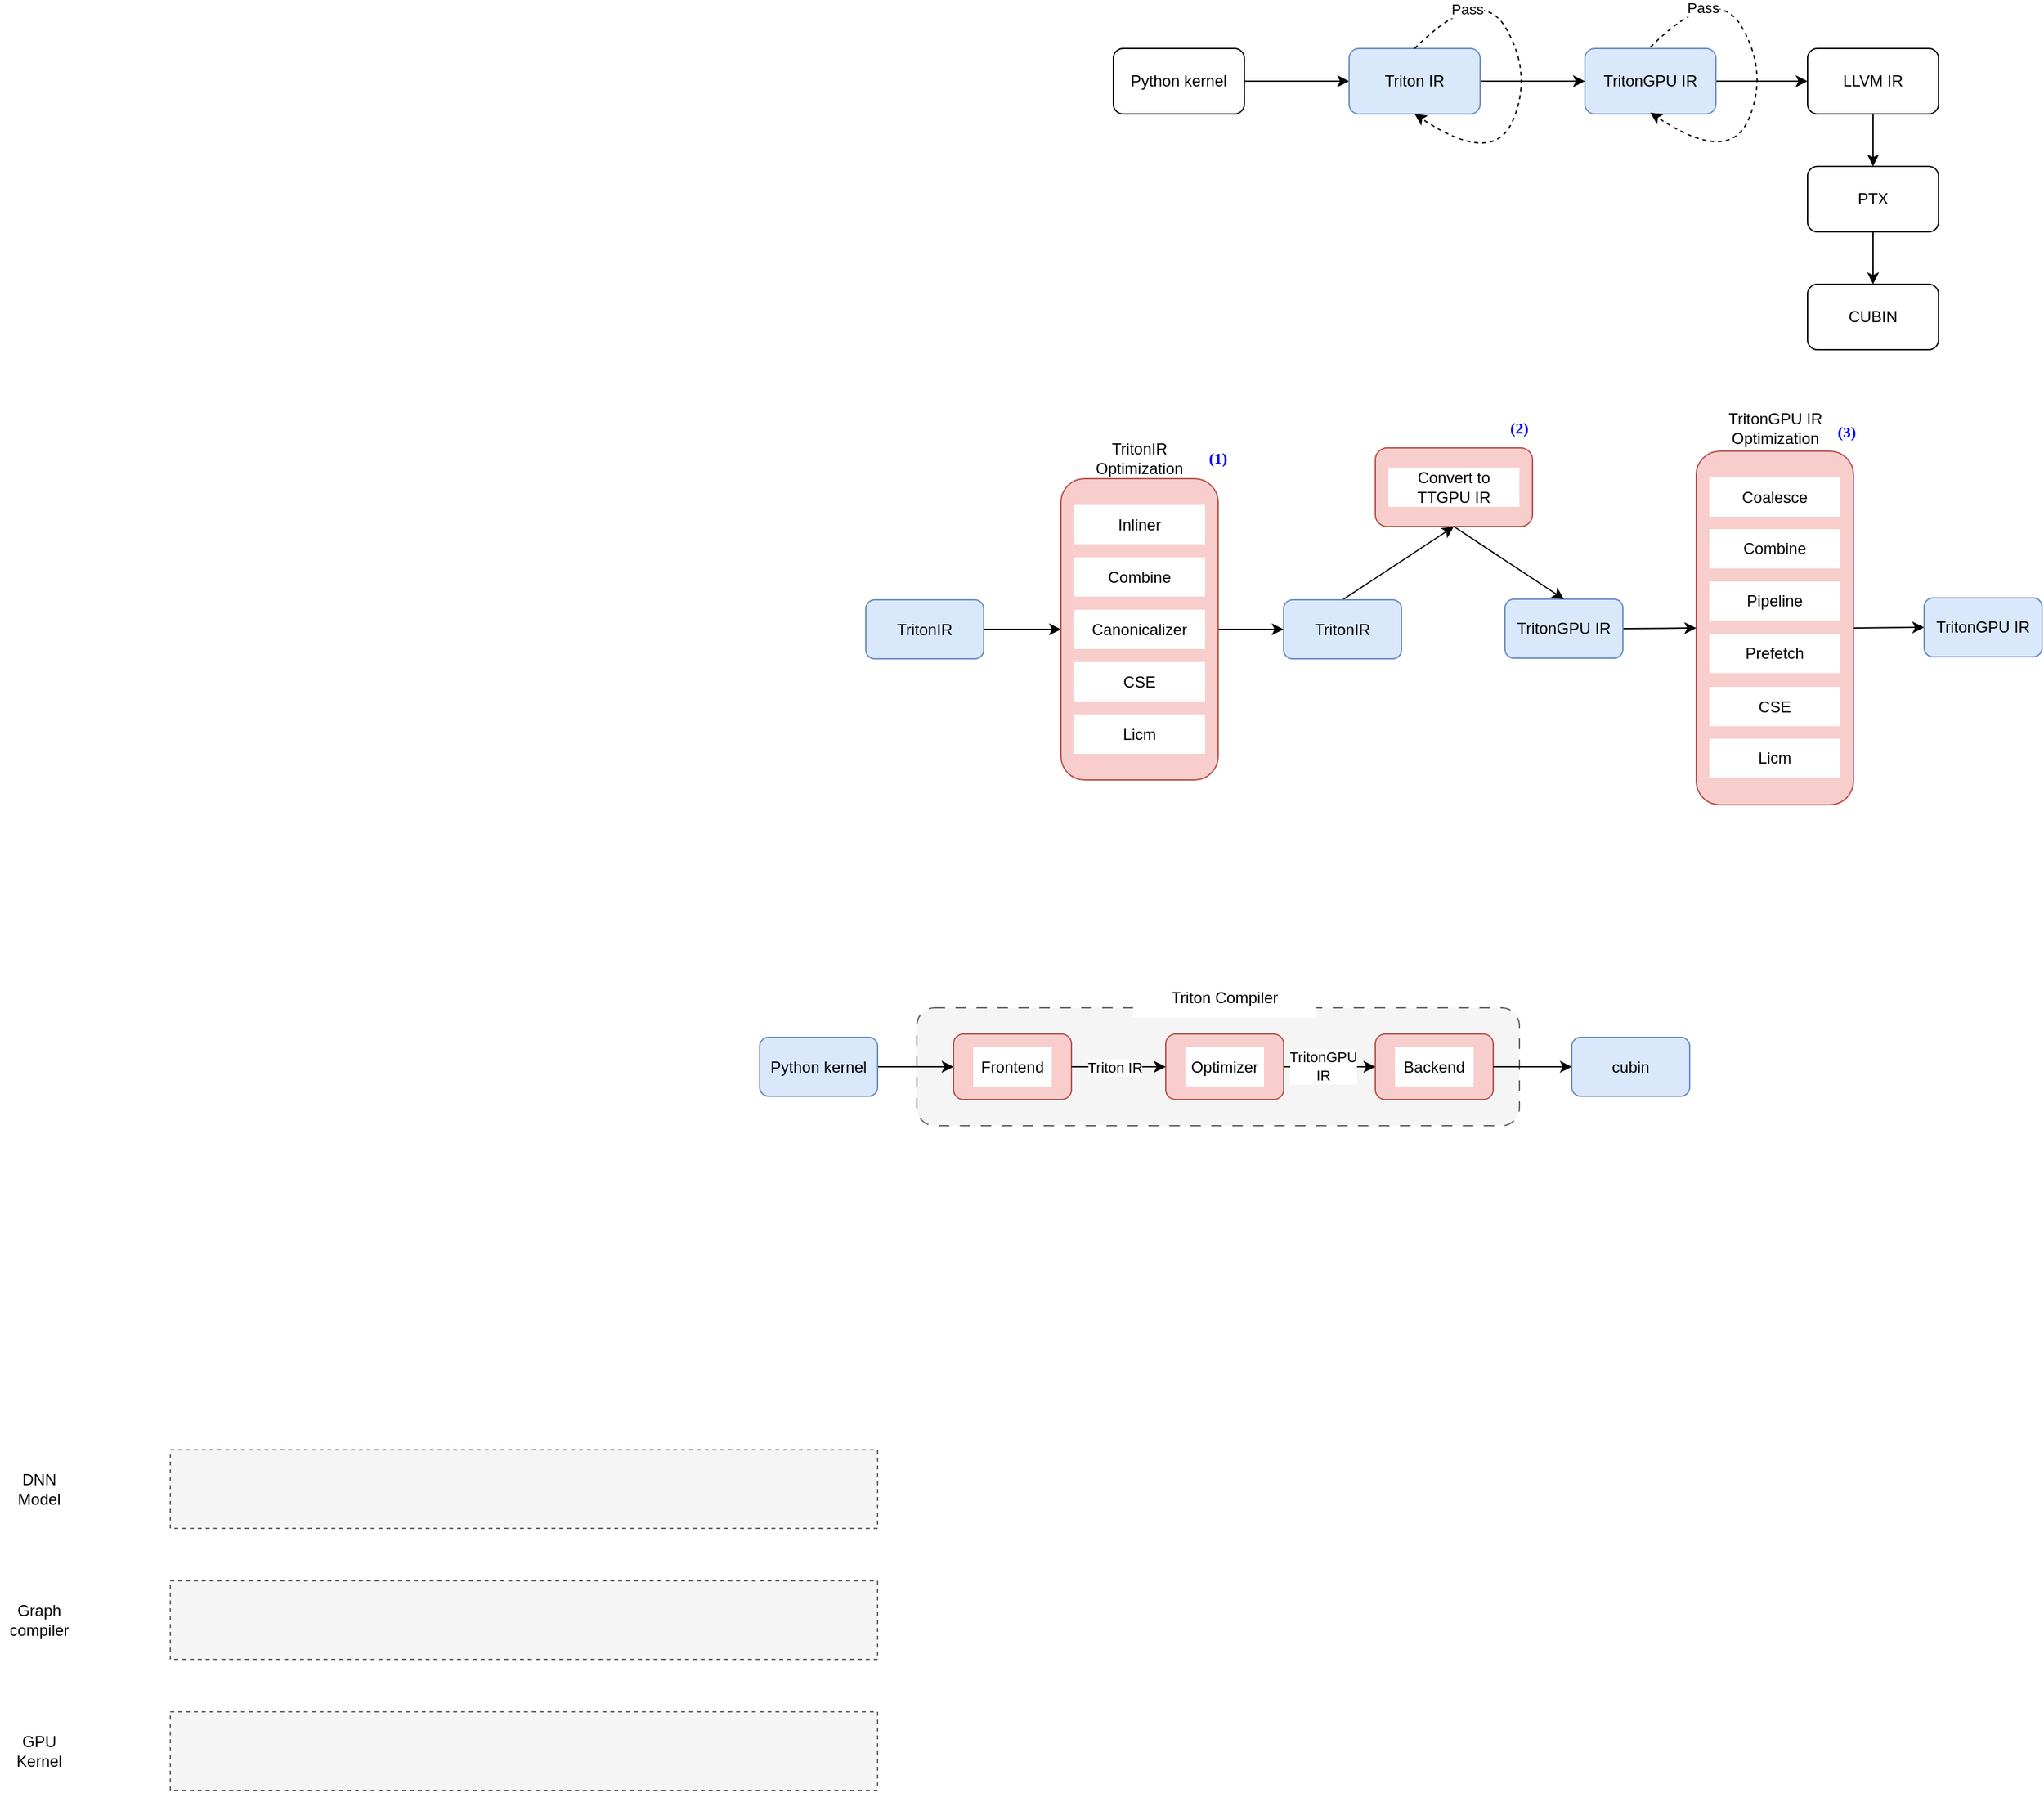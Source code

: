 <mxfile version="21.0.2" type="github">
  <diagram id="E8vukdnMMbUyhClpUfTw" name="第 1 页">
    <mxGraphModel dx="2171" dy="940" grid="1" gridSize="10" guides="1" tooltips="1" connect="1" arrows="1" fold="1" page="1" pageScale="1" pageWidth="827" pageHeight="1169" math="0" shadow="0">
      <root>
        <mxCell id="0" />
        <mxCell id="1" parent="0" />
        <mxCell id="Rtg441aMns1zuGuYdtn2-21" value="d" style="rounded=1;whiteSpace=wrap;html=1;fillColor=#f5f5f5;dashed=1;dashPattern=8 8;fontColor=#333333;strokeColor=#666666;" parent="1" vertex="1">
          <mxGeometry x="-80" y="1012.5" width="460" height="90" as="geometry" />
        </mxCell>
        <mxCell id="fGobJS1pri8Xf5XPc38N-7" value="" style="edgeStyle=orthogonalEdgeStyle;rounded=0;orthogonalLoop=1;jettySize=auto;html=1;" parent="1" source="fGobJS1pri8Xf5XPc38N-1" target="fGobJS1pri8Xf5XPc38N-2" edge="1">
          <mxGeometry relative="1" as="geometry" />
        </mxCell>
        <mxCell id="fGobJS1pri8Xf5XPc38N-1" value="Python kernel" style="rounded=1;whiteSpace=wrap;html=1;" parent="1" vertex="1">
          <mxGeometry x="70" y="280" width="100" height="50" as="geometry" />
        </mxCell>
        <mxCell id="fGobJS1pri8Xf5XPc38N-8" value="" style="edgeStyle=orthogonalEdgeStyle;rounded=0;orthogonalLoop=1;jettySize=auto;html=1;" parent="1" source="fGobJS1pri8Xf5XPc38N-2" target="fGobJS1pri8Xf5XPc38N-3" edge="1">
          <mxGeometry relative="1" as="geometry" />
        </mxCell>
        <mxCell id="fGobJS1pri8Xf5XPc38N-2" value="Triton IR" style="rounded=1;whiteSpace=wrap;html=1;fillColor=#dae8fc;strokeColor=#6c8ebf;" parent="1" vertex="1">
          <mxGeometry x="250" y="280" width="100" height="50" as="geometry" />
        </mxCell>
        <mxCell id="fGobJS1pri8Xf5XPc38N-9" value="" style="edgeStyle=orthogonalEdgeStyle;rounded=0;orthogonalLoop=1;jettySize=auto;html=1;" parent="1" source="fGobJS1pri8Xf5XPc38N-3" target="fGobJS1pri8Xf5XPc38N-4" edge="1">
          <mxGeometry relative="1" as="geometry" />
        </mxCell>
        <mxCell id="fGobJS1pri8Xf5XPc38N-3" value="TritonGPU IR" style="rounded=1;whiteSpace=wrap;html=1;fillColor=#dae8fc;strokeColor=#6c8ebf;" parent="1" vertex="1">
          <mxGeometry x="430" y="280" width="100" height="50" as="geometry" />
        </mxCell>
        <mxCell id="fGobJS1pri8Xf5XPc38N-10" value="" style="edgeStyle=orthogonalEdgeStyle;rounded=0;orthogonalLoop=1;jettySize=auto;html=1;" parent="1" source="fGobJS1pri8Xf5XPc38N-4" target="fGobJS1pri8Xf5XPc38N-5" edge="1">
          <mxGeometry relative="1" as="geometry" />
        </mxCell>
        <mxCell id="fGobJS1pri8Xf5XPc38N-4" value="LLVM IR" style="rounded=1;whiteSpace=wrap;html=1;" parent="1" vertex="1">
          <mxGeometry x="600" y="280" width="100" height="50" as="geometry" />
        </mxCell>
        <mxCell id="fGobJS1pri8Xf5XPc38N-11" value="" style="edgeStyle=orthogonalEdgeStyle;rounded=0;orthogonalLoop=1;jettySize=auto;html=1;" parent="1" source="fGobJS1pri8Xf5XPc38N-5" target="fGobJS1pri8Xf5XPc38N-6" edge="1">
          <mxGeometry relative="1" as="geometry" />
        </mxCell>
        <mxCell id="fGobJS1pri8Xf5XPc38N-5" value="PTX" style="rounded=1;whiteSpace=wrap;html=1;" parent="1" vertex="1">
          <mxGeometry x="600" y="370" width="100" height="50" as="geometry" />
        </mxCell>
        <mxCell id="fGobJS1pri8Xf5XPc38N-6" value="CUBIN" style="rounded=1;whiteSpace=wrap;html=1;" parent="1" vertex="1">
          <mxGeometry x="600" y="460" width="100" height="50" as="geometry" />
        </mxCell>
        <mxCell id="CsNQRY7TSgWazH-UtWr6-1" value="" style="curved=1;endArrow=classic;html=1;rounded=0;exitX=0.5;exitY=0;exitDx=0;exitDy=0;entryX=0.5;entryY=1;entryDx=0;entryDy=0;dashed=1;" parent="1" source="fGobJS1pri8Xf5XPc38N-2" target="fGobJS1pri8Xf5XPc38N-2" edge="1">
          <mxGeometry width="50" height="50" relative="1" as="geometry">
            <mxPoint x="390" y="410" as="sourcePoint" />
            <mxPoint x="440" y="360" as="targetPoint" />
            <Array as="points">
              <mxPoint x="350" y="230" />
              <mxPoint x="390" y="300" />
              <mxPoint x="360" y="370" />
            </Array>
          </mxGeometry>
        </mxCell>
        <mxCell id="CsNQRY7TSgWazH-UtWr6-2" value="Pass" style="edgeLabel;html=1;align=center;verticalAlign=middle;resizable=0;points=[];" parent="CsNQRY7TSgWazH-UtWr6-1" vertex="1" connectable="0">
          <mxGeometry x="-0.67" y="-7" relative="1" as="geometry">
            <mxPoint as="offset" />
          </mxGeometry>
        </mxCell>
        <mxCell id="CsNQRY7TSgWazH-UtWr6-3" value="" style="curved=1;endArrow=classic;html=1;rounded=0;exitX=0.5;exitY=0;exitDx=0;exitDy=0;entryX=0.5;entryY=1;entryDx=0;entryDy=0;dashed=1;" parent="1" edge="1">
          <mxGeometry width="50" height="50" relative="1" as="geometry">
            <mxPoint x="480" y="279" as="sourcePoint" />
            <mxPoint x="480" y="329" as="targetPoint" />
            <Array as="points">
              <mxPoint x="530" y="229" />
              <mxPoint x="570" y="299" />
              <mxPoint x="540" y="369" />
            </Array>
          </mxGeometry>
        </mxCell>
        <mxCell id="CsNQRY7TSgWazH-UtWr6-4" value="Pass" style="edgeLabel;html=1;align=center;verticalAlign=middle;resizable=0;points=[];" parent="CsNQRY7TSgWazH-UtWr6-3" vertex="1" connectable="0">
          <mxGeometry x="-0.67" y="-7" relative="1" as="geometry">
            <mxPoint as="offset" />
          </mxGeometry>
        </mxCell>
        <mxCell id="GbZqD4_osrSMRL3oigE0-34" style="edgeStyle=none;rounded=0;orthogonalLoop=1;jettySize=auto;html=1;exitX=1;exitY=0.5;exitDx=0;exitDy=0;entryX=0;entryY=0.5;entryDx=0;entryDy=0;" parent="1" source="GbZqD4_osrSMRL3oigE0-1" target="GbZqD4_osrSMRL3oigE0-3" edge="1">
          <mxGeometry relative="1" as="geometry" />
        </mxCell>
        <mxCell id="GbZqD4_osrSMRL3oigE0-1" value="TritonIR" style="rounded=1;whiteSpace=wrap;html=1;fillColor=#dae8fc;strokeColor=#6c8ebf;" parent="1" vertex="1">
          <mxGeometry x="-119" y="701" width="90" height="45" as="geometry" />
        </mxCell>
        <mxCell id="GbZqD4_osrSMRL3oigE0-35" style="edgeStyle=none;rounded=0;orthogonalLoop=1;jettySize=auto;html=1;exitX=1;exitY=0.5;exitDx=0;exitDy=0;entryX=0;entryY=0.5;entryDx=0;entryDy=0;" parent="1" source="GbZqD4_osrSMRL3oigE0-3" target="GbZqD4_osrSMRL3oigE0-14" edge="1">
          <mxGeometry relative="1" as="geometry" />
        </mxCell>
        <mxCell id="GbZqD4_osrSMRL3oigE0-3" value="" style="rounded=1;whiteSpace=wrap;html=1;fillColor=#f8cecc;strokeColor=#b85450;" parent="1" vertex="1">
          <mxGeometry x="30" y="608.5" width="120" height="230" as="geometry" />
        </mxCell>
        <mxCell id="GbZqD4_osrSMRL3oigE0-4" value="Inliner" style="rounded=0;whiteSpace=wrap;html=1;strokeColor=none;" parent="1" vertex="1">
          <mxGeometry x="40" y="628.5" width="100" height="30" as="geometry" />
        </mxCell>
        <mxCell id="GbZqD4_osrSMRL3oigE0-5" value="Combine" style="rounded=0;whiteSpace=wrap;html=1;strokeColor=none;" parent="1" vertex="1">
          <mxGeometry x="40" y="668.5" width="100" height="30" as="geometry" />
        </mxCell>
        <mxCell id="GbZqD4_osrSMRL3oigE0-7" value="Canonicalizer" style="rounded=0;whiteSpace=wrap;html=1;strokeColor=none;" parent="1" vertex="1">
          <mxGeometry x="40" y="708.5" width="100" height="30" as="geometry" />
        </mxCell>
        <mxCell id="GbZqD4_osrSMRL3oigE0-8" value="CSE" style="rounded=0;whiteSpace=wrap;html=1;strokeColor=none;" parent="1" vertex="1">
          <mxGeometry x="40" y="748.5" width="100" height="30" as="geometry" />
        </mxCell>
        <mxCell id="GbZqD4_osrSMRL3oigE0-9" value="Licm" style="rounded=0;whiteSpace=wrap;html=1;strokeColor=none;" parent="1" vertex="1">
          <mxGeometry x="40" y="788.5" width="100" height="30" as="geometry" />
        </mxCell>
        <mxCell id="GbZqD4_osrSMRL3oigE0-32" style="rounded=0;orthogonalLoop=1;jettySize=auto;html=1;exitX=0.5;exitY=0;exitDx=0;exitDy=0;entryX=0.5;entryY=1;entryDx=0;entryDy=0;" parent="1" source="GbZqD4_osrSMRL3oigE0-14" target="GbZqD4_osrSMRL3oigE0-25" edge="1">
          <mxGeometry relative="1" as="geometry" />
        </mxCell>
        <mxCell id="GbZqD4_osrSMRL3oigE0-14" value="TritonIR" style="rounded=1;whiteSpace=wrap;html=1;fillColor=#dae8fc;strokeColor=#6c8ebf;" parent="1" vertex="1">
          <mxGeometry x="200" y="701" width="90" height="45" as="geometry" />
        </mxCell>
        <mxCell id="GbZqD4_osrSMRL3oigE0-39" style="edgeStyle=none;rounded=0;orthogonalLoop=1;jettySize=auto;html=1;exitX=1;exitY=0.5;exitDx=0;exitDy=0;entryX=0;entryY=0.5;entryDx=0;entryDy=0;" parent="1" source="GbZqD4_osrSMRL3oigE0-15" target="GbZqD4_osrSMRL3oigE0-38" edge="1">
          <mxGeometry relative="1" as="geometry" />
        </mxCell>
        <mxCell id="GbZqD4_osrSMRL3oigE0-15" value="" style="rounded=1;whiteSpace=wrap;html=1;fillColor=#f8cecc;strokeColor=#b85450;" parent="1" vertex="1">
          <mxGeometry x="515" y="587.5" width="120" height="270" as="geometry" />
        </mxCell>
        <mxCell id="GbZqD4_osrSMRL3oigE0-17" value="Coalesce" style="rounded=0;whiteSpace=wrap;html=1;strokeColor=none;" parent="1" vertex="1">
          <mxGeometry x="525" y="607.5" width="100" height="30" as="geometry" />
        </mxCell>
        <mxCell id="GbZqD4_osrSMRL3oigE0-19" value="Combine" style="rounded=0;whiteSpace=wrap;html=1;strokeColor=none;" parent="1" vertex="1">
          <mxGeometry x="525" y="647" width="100" height="30" as="geometry" />
        </mxCell>
        <mxCell id="GbZqD4_osrSMRL3oigE0-21" value="Pipeline" style="rounded=0;whiteSpace=wrap;html=1;strokeColor=none;" parent="1" vertex="1">
          <mxGeometry x="525" y="687" width="100" height="30" as="geometry" />
        </mxCell>
        <mxCell id="GbZqD4_osrSMRL3oigE0-23" value="Prefetch" style="rounded=0;whiteSpace=wrap;html=1;strokeColor=none;" parent="1" vertex="1">
          <mxGeometry x="525" y="727" width="100" height="30" as="geometry" />
        </mxCell>
        <mxCell id="GbZqD4_osrSMRL3oigE0-28" value="CSE" style="rounded=0;whiteSpace=wrap;html=1;strokeColor=none;" parent="1" vertex="1">
          <mxGeometry x="525" y="767.5" width="100" height="30" as="geometry" />
        </mxCell>
        <mxCell id="GbZqD4_osrSMRL3oigE0-29" value="Licm" style="rounded=0;whiteSpace=wrap;html=1;strokeColor=none;" parent="1" vertex="1">
          <mxGeometry x="525" y="807" width="100" height="30" as="geometry" />
        </mxCell>
        <mxCell id="GbZqD4_osrSMRL3oigE0-30" value="" style="group;" parent="1" vertex="1" connectable="0">
          <mxGeometry x="270" y="585" width="120" height="60" as="geometry" />
        </mxCell>
        <mxCell id="GbZqD4_osrSMRL3oigE0-25" value="" style="rounded=1;whiteSpace=wrap;html=1;fillColor=#f8cecc;strokeColor=#b85450;" parent="GbZqD4_osrSMRL3oigE0-30" vertex="1">
          <mxGeometry width="120" height="60" as="geometry" />
        </mxCell>
        <mxCell id="GbZqD4_osrSMRL3oigE0-26" value="Convert to TTGPU IR" style="rounded=0;whiteSpace=wrap;html=1;strokeColor=none;" parent="GbZqD4_osrSMRL3oigE0-30" vertex="1">
          <mxGeometry x="10" y="15" width="100" height="30" as="geometry" />
        </mxCell>
        <mxCell id="GbZqD4_osrSMRL3oigE0-36" style="edgeStyle=none;rounded=0;orthogonalLoop=1;jettySize=auto;html=1;exitX=1;exitY=0.5;exitDx=0;exitDy=0;entryX=0;entryY=0.5;entryDx=0;entryDy=0;" parent="1" source="GbZqD4_osrSMRL3oigE0-31" target="GbZqD4_osrSMRL3oigE0-15" edge="1">
          <mxGeometry relative="1" as="geometry" />
        </mxCell>
        <mxCell id="GbZqD4_osrSMRL3oigE0-31" value="TritonGPU IR" style="rounded=1;whiteSpace=wrap;html=1;fillColor=#dae8fc;strokeColor=#6c8ebf;" parent="1" vertex="1">
          <mxGeometry x="369" y="700.5" width="90" height="45" as="geometry" />
        </mxCell>
        <mxCell id="GbZqD4_osrSMRL3oigE0-33" style="edgeStyle=none;rounded=0;orthogonalLoop=1;jettySize=auto;html=1;exitX=0.5;exitY=1;exitDx=0;exitDy=0;entryX=0.5;entryY=0;entryDx=0;entryDy=0;" parent="1" source="GbZqD4_osrSMRL3oigE0-25" target="GbZqD4_osrSMRL3oigE0-31" edge="1">
          <mxGeometry relative="1" as="geometry" />
        </mxCell>
        <mxCell id="GbZqD4_osrSMRL3oigE0-38" value="TritonGPU IR" style="rounded=1;whiteSpace=wrap;html=1;fillColor=#dae8fc;strokeColor=#6c8ebf;" parent="1" vertex="1">
          <mxGeometry x="689" y="699.5" width="90" height="45" as="geometry" />
        </mxCell>
        <mxCell id="GbZqD4_osrSMRL3oigE0-40" value="TritonIR Optimization" style="text;html=1;strokeColor=none;fillColor=none;align=center;verticalAlign=middle;whiteSpace=wrap;rounded=0;" parent="1" vertex="1">
          <mxGeometry x="60" y="577.5" width="60" height="30" as="geometry" />
        </mxCell>
        <mxCell id="GbZqD4_osrSMRL3oigE0-41" value="TritonGPU IR Optimization" style="text;html=1;strokeColor=none;fillColor=none;align=center;verticalAlign=middle;whiteSpace=wrap;rounded=0;" parent="1" vertex="1">
          <mxGeometry x="537.5" y="555" width="75" height="30" as="geometry" />
        </mxCell>
        <mxCell id="GbZqD4_osrSMRL3oigE0-42" value="&lt;b&gt;&lt;font color=&quot;#0000ff&quot; face=&quot;Comic Sans MS&quot;&gt;(1)&lt;/font&gt;&lt;/b&gt;" style="text;html=1;strokeColor=none;fillColor=none;align=center;verticalAlign=middle;whiteSpace=wrap;rounded=0;" parent="1" vertex="1">
          <mxGeometry x="120" y="577.5" width="60" height="30" as="geometry" />
        </mxCell>
        <mxCell id="GbZqD4_osrSMRL3oigE0-43" value="&lt;b&gt;&lt;font color=&quot;#0000ff&quot; face=&quot;Comic Sans MS&quot;&gt;(2)&lt;/font&gt;&lt;/b&gt;" style="text;html=1;strokeColor=none;fillColor=none;align=center;verticalAlign=middle;whiteSpace=wrap;rounded=0;" parent="1" vertex="1">
          <mxGeometry x="350" y="555" width="60" height="30" as="geometry" />
        </mxCell>
        <mxCell id="GbZqD4_osrSMRL3oigE0-44" value="&lt;b&gt;&lt;font color=&quot;#0000ff&quot; face=&quot;Comic Sans MS&quot;&gt;(3)&lt;/font&gt;&lt;/b&gt;" style="text;html=1;strokeColor=none;fillColor=none;align=center;verticalAlign=middle;whiteSpace=wrap;rounded=0;" parent="1" vertex="1">
          <mxGeometry x="600" y="557.5" width="60" height="30" as="geometry" />
        </mxCell>
        <mxCell id="Rtg441aMns1zuGuYdtn2-20" style="edgeStyle=orthogonalEdgeStyle;rounded=0;orthogonalLoop=1;jettySize=auto;html=1;exitX=1;exitY=0.5;exitDx=0;exitDy=0;entryX=0;entryY=0.5;entryDx=0;entryDy=0;" parent="1" source="Rtg441aMns1zuGuYdtn2-1" target="Rtg441aMns1zuGuYdtn2-2" edge="1">
          <mxGeometry relative="1" as="geometry" />
        </mxCell>
        <mxCell id="Rtg441aMns1zuGuYdtn2-1" value="Python kernel" style="rounded=1;whiteSpace=wrap;html=1;fillColor=#dae8fc;strokeColor=#6c8ebf;" parent="1" vertex="1">
          <mxGeometry x="-200" y="1035" width="90" height="45" as="geometry" />
        </mxCell>
        <mxCell id="Rtg441aMns1zuGuYdtn2-8" value="cubin" style="rounded=1;whiteSpace=wrap;html=1;fillColor=#dae8fc;strokeColor=#6c8ebf;" parent="1" vertex="1">
          <mxGeometry x="420" y="1035" width="90" height="45" as="geometry" />
        </mxCell>
        <mxCell id="Rtg441aMns1zuGuYdtn2-11" value="" style="group" parent="1" vertex="1" connectable="0">
          <mxGeometry x="-52" y="1032.5" width="90" height="50" as="geometry" />
        </mxCell>
        <mxCell id="Rtg441aMns1zuGuYdtn2-2" value="" style="rounded=1;whiteSpace=wrap;html=1;fillColor=#f8cecc;strokeColor=#b85450;" parent="Rtg441aMns1zuGuYdtn2-11" vertex="1">
          <mxGeometry width="90" height="50" as="geometry" />
        </mxCell>
        <mxCell id="Rtg441aMns1zuGuYdtn2-3" value="Frontend" style="text;html=1;align=center;verticalAlign=middle;whiteSpace=wrap;rounded=0;fillColor=default;" parent="Rtg441aMns1zuGuYdtn2-11" vertex="1">
          <mxGeometry x="15" y="10" width="60" height="30" as="geometry" />
        </mxCell>
        <mxCell id="Rtg441aMns1zuGuYdtn2-13" value="" style="group" parent="1" vertex="1" connectable="0">
          <mxGeometry x="270" y="1032.5" width="90" height="50" as="geometry" />
        </mxCell>
        <mxCell id="Rtg441aMns1zuGuYdtn2-6" value="" style="rounded=1;whiteSpace=wrap;html=1;fillColor=#f8cecc;strokeColor=#b85450;" parent="Rtg441aMns1zuGuYdtn2-13" vertex="1">
          <mxGeometry width="90" height="50" as="geometry" />
        </mxCell>
        <mxCell id="Rtg441aMns1zuGuYdtn2-7" value="Backend" style="text;html=1;align=center;verticalAlign=middle;whiteSpace=wrap;rounded=0;fillColor=default;" parent="Rtg441aMns1zuGuYdtn2-13" vertex="1">
          <mxGeometry x="15" y="10" width="60" height="30" as="geometry" />
        </mxCell>
        <mxCell id="Rtg441aMns1zuGuYdtn2-15" value="" style="group" parent="1" vertex="1" connectable="0">
          <mxGeometry x="110" y="1032.5" width="90" height="50" as="geometry" />
        </mxCell>
        <mxCell id="Rtg441aMns1zuGuYdtn2-4" value="" style="rounded=1;whiteSpace=wrap;html=1;fillColor=#f8cecc;strokeColor=#b85450;" parent="Rtg441aMns1zuGuYdtn2-15" vertex="1">
          <mxGeometry width="90" height="50" as="geometry" />
        </mxCell>
        <mxCell id="Rtg441aMns1zuGuYdtn2-5" value="Optimizer" style="text;html=1;align=center;verticalAlign=middle;whiteSpace=wrap;rounded=0;fillColor=default;" parent="Rtg441aMns1zuGuYdtn2-15" vertex="1">
          <mxGeometry x="15" y="10" width="60" height="30" as="geometry" />
        </mxCell>
        <mxCell id="Rtg441aMns1zuGuYdtn2-17" style="edgeStyle=orthogonalEdgeStyle;rounded=0;orthogonalLoop=1;jettySize=auto;html=1;exitX=1;exitY=0.5;exitDx=0;exitDy=0;entryX=0;entryY=0.5;entryDx=0;entryDy=0;" parent="1" source="Rtg441aMns1zuGuYdtn2-2" target="Rtg441aMns1zuGuYdtn2-4" edge="1">
          <mxGeometry relative="1" as="geometry" />
        </mxCell>
        <mxCell id="Rtg441aMns1zuGuYdtn2-22" value="Triton IR" style="edgeLabel;html=1;align=center;verticalAlign=middle;resizable=0;points=[];" parent="Rtg441aMns1zuGuYdtn2-17" vertex="1" connectable="0">
          <mxGeometry x="-0.083" y="-2" relative="1" as="geometry">
            <mxPoint y="-2" as="offset" />
          </mxGeometry>
        </mxCell>
        <mxCell id="Rtg441aMns1zuGuYdtn2-18" style="edgeStyle=orthogonalEdgeStyle;rounded=0;orthogonalLoop=1;jettySize=auto;html=1;exitX=1;exitY=0.5;exitDx=0;exitDy=0;entryX=0;entryY=0.5;entryDx=0;entryDy=0;" parent="1" source="Rtg441aMns1zuGuYdtn2-4" target="Rtg441aMns1zuGuYdtn2-6" edge="1">
          <mxGeometry relative="1" as="geometry" />
        </mxCell>
        <mxCell id="Rtg441aMns1zuGuYdtn2-23" value="TritonGPU&lt;br&gt;IR" style="edgeLabel;html=1;align=center;verticalAlign=middle;resizable=0;points=[];" parent="Rtg441aMns1zuGuYdtn2-18" vertex="1" connectable="0">
          <mxGeometry x="-0.286" y="2" relative="1" as="geometry">
            <mxPoint x="5" y="1" as="offset" />
          </mxGeometry>
        </mxCell>
        <mxCell id="Rtg441aMns1zuGuYdtn2-19" style="edgeStyle=orthogonalEdgeStyle;rounded=0;orthogonalLoop=1;jettySize=auto;html=1;exitX=1;exitY=0.5;exitDx=0;exitDy=0;entryX=0;entryY=0.5;entryDx=0;entryDy=0;" parent="1" source="Rtg441aMns1zuGuYdtn2-6" target="Rtg441aMns1zuGuYdtn2-8" edge="1">
          <mxGeometry relative="1" as="geometry" />
        </mxCell>
        <mxCell id="Rtg441aMns1zuGuYdtn2-24" value="Triton Compiler" style="text;html=1;align=center;verticalAlign=middle;whiteSpace=wrap;rounded=0;fillColor=default;" parent="1" vertex="1">
          <mxGeometry x="85" y="990" width="140" height="30" as="geometry" />
        </mxCell>
        <mxCell id="5NnmCjlgUplK4R7OgTal-1" value="" style="rounded=0;whiteSpace=wrap;html=1;fillColor=#f5f5f5;strokeColor=#666666;fontColor=#333333;dashed=1;" vertex="1" parent="1">
          <mxGeometry x="-650" y="1350" width="540" height="60" as="geometry" />
        </mxCell>
        <mxCell id="5NnmCjlgUplK4R7OgTal-2" value="" style="rounded=0;whiteSpace=wrap;html=1;fillColor=#f5f5f5;strokeColor=#666666;fontColor=#333333;dashed=1;" vertex="1" parent="1">
          <mxGeometry x="-650" y="1450" width="540" height="60" as="geometry" />
        </mxCell>
        <mxCell id="5NnmCjlgUplK4R7OgTal-3" value="" style="rounded=0;whiteSpace=wrap;html=1;fillColor=#f5f5f5;strokeColor=#666666;fontColor=#333333;dashed=1;" vertex="1" parent="1">
          <mxGeometry x="-650" y="1550" width="540" height="60" as="geometry" />
        </mxCell>
        <mxCell id="5NnmCjlgUplK4R7OgTal-4" value="DNN Model" style="text;html=1;strokeColor=none;fillColor=none;align=center;verticalAlign=middle;whiteSpace=wrap;rounded=0;" vertex="1" parent="1">
          <mxGeometry x="-780" y="1365" width="60" height="30" as="geometry" />
        </mxCell>
        <mxCell id="5NnmCjlgUplK4R7OgTal-5" value="Graph compiler" style="text;html=1;strokeColor=none;fillColor=none;align=center;verticalAlign=middle;whiteSpace=wrap;rounded=0;" vertex="1" parent="1">
          <mxGeometry x="-780" y="1465" width="60" height="30" as="geometry" />
        </mxCell>
        <mxCell id="5NnmCjlgUplK4R7OgTal-6" value="GPU Kernel" style="text;html=1;strokeColor=none;fillColor=none;align=center;verticalAlign=middle;whiteSpace=wrap;rounded=0;" vertex="1" parent="1">
          <mxGeometry x="-780" y="1565" width="60" height="30" as="geometry" />
        </mxCell>
      </root>
    </mxGraphModel>
  </diagram>
</mxfile>
